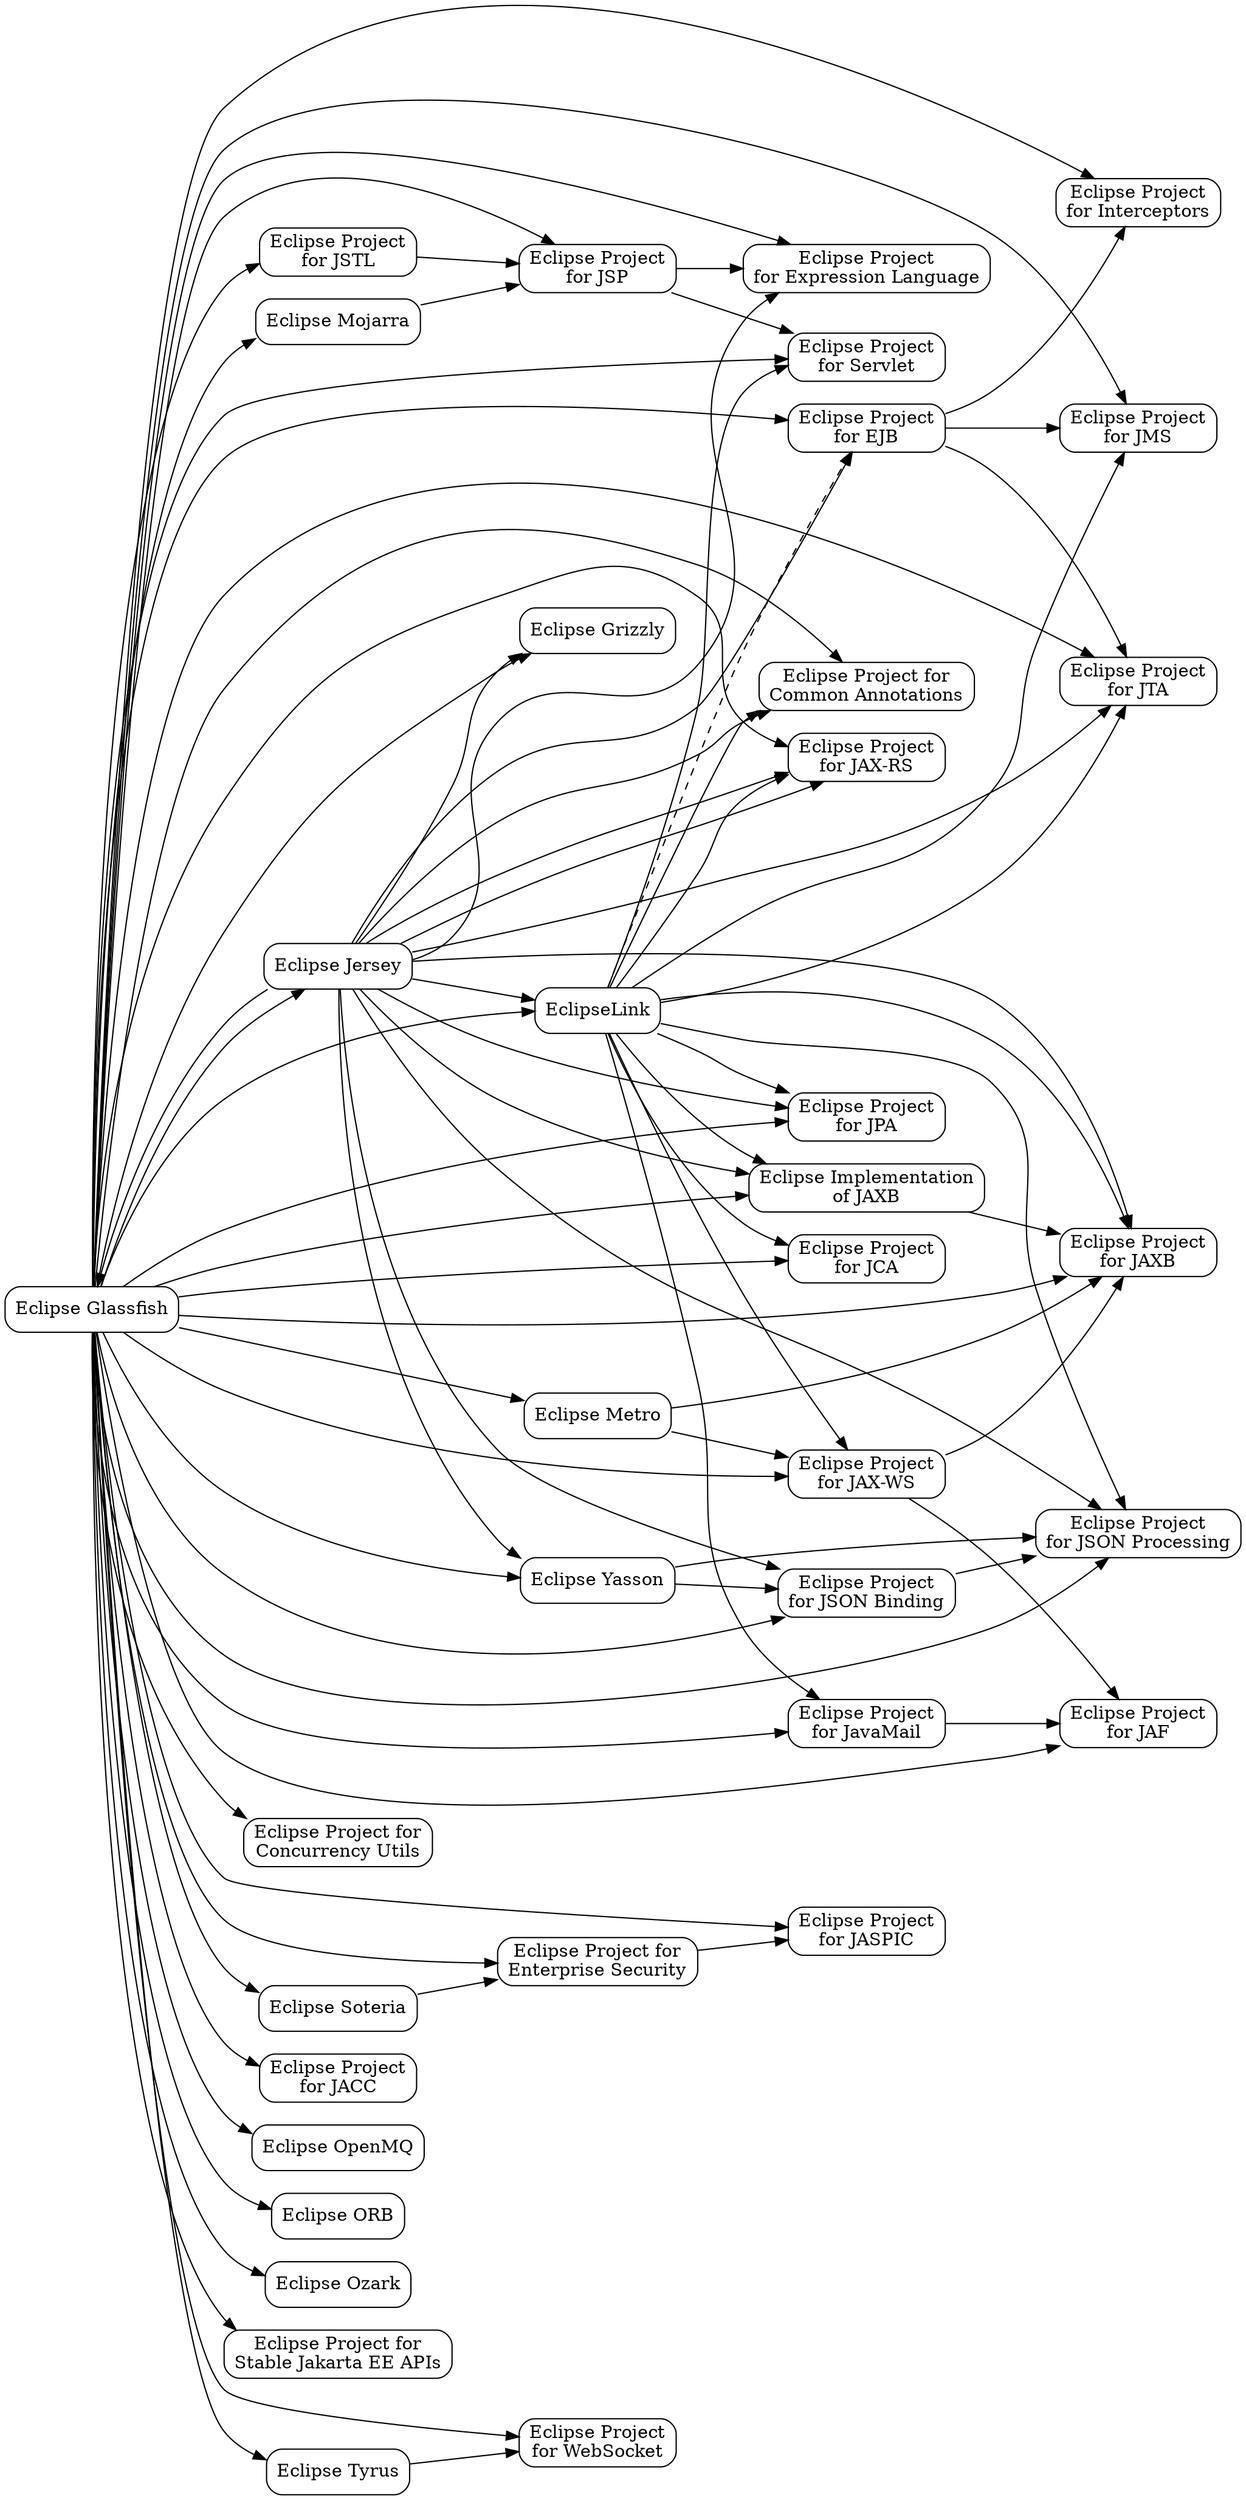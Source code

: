 /********************************************************************************
 * Copyright (c) 2018 Contributors to the Eclipse Foundation
 * 
 * See the NOTICE file(s) distributed with this work for additional
 * information regarding copyright ownership.
 * 
 * This program and the accompanying materials are made available under the
 * terms of the Eclipse Distribution License v. 1.0 which is available at
 * http://www.eclipse.org/org/documents/edl-v10.php.
 * 
 * SPDX-License-Identifier: BSD-3-Clause
 ********************************************************************************/

// This file defines a graph of the relationship between the
// EE4J Projects that make up Jakarta EE.
//
// Render using Graphviz.
// e.g. 
// > dot dependencies.dot -Tsvg > dependencies.svg
//

digraph G {
	rankdir=LR;
	rank=same;

	// Eclipse project nodes
	// Projects that provide definitions or implementations of the
	// specifications go here. All nodes that represent
	// projects are prefixed with "project_"
	
	node[ shape=box, style="rounded" ]
	project_glassfish[ label="Eclipse Glassfish", URL="https://projects.eclipse.org/projects/ee4j.glassfish" ];
	project_ca[ label="Eclipse Project for\nCommon Annotations", URL="https://projects.eclipse.org/projects/ee4j.ca" ];
	project_cu[ label="Eclipse Project for\nConcurrency Utils", URL="https://projects.eclipse.org/projects/ee4j.cu" ];
	project_eclipselink[ label="EclipseLink", URL="https://projects.eclipse.org/projects/ee4j.eclipselink" ];
	project_ejb[ label="Eclipse Project\nfor EJB", URL="https://projects.eclipse.org/proposals/eclipse-project-ejb" ];
	project_el[ label="Eclipse Project\nfor Expression Language", URL="https://projects.eclipse.org/projects/ee4j.el" ];
	project_es[ label="Eclipse Project for\nEnterprise Security", URL="https://projects.eclipse.org/projects/ee4j.es/" ];
	project_grizzly[ label="Eclipse Grizzly", URL="https://projects.eclipse.org/projects/ee4j.grizzly" ];
	project_interceptors[ label="Eclipse Project\nfor Interceptors", URL="https://projects.eclipse.org/proposals/eclipse-project-interceptors" ];
	project_jacc[label="Eclipse Project\nfor JACC", URL="https://projects.eclipse.org/projects/ee4j.jacc" ];
	project_jaf[ label="Eclipse Project\nfor JAF", URL="https://projects.eclipse.org/proposals/eclipse-project-jaf" ];
	project_javamail[ label="Eclipse Project\nfor JavaMail", URL="https://projects.eclipse.org/projects/ee4j.javamail" ];
	project_jaspic[label="Eclipse Project\nfor JASPIC", URL="https://projects.eclipse.org/projects/ee4j.jaspic" ]; 
	project_jaxb[ label="Eclipse Project\nfor JAXB", URL="https://projects.eclipse.org/proposals/eclipse-project-jaxb" ];
	project_jaxb_impl[ label="Eclipse Implementation\nof JAXB", URL="https://projects.eclipse.org/proposals/eclipse-implementation-jaxb" ];
	project_jaxrs[ label="Eclipse Project\nfor JAX-RS", URL="https://projects.eclipse.org/projects/ee4j.jaxrs" ];
	project_jaxws[ label="Eclipse Project\nfor JAX-WS", URL="https://projects.eclipse.org/proposals/eclipse-project-jax-ws" ];
	project_jca[ label="Eclipse Project\nfor JCA", URL="https://projects.eclipse.org/proposals/eclipse-project-jca" ];
	project_jersey[ label="Eclipse Jersey", URL="https://projects.eclipse.org/projects/ee4j.jersey" ];
	project_jms[ label="Eclipse Project\nfor JMS", URL="https://projects.eclipse.org/projects/ee4j.jms" ];
	project_jpa[ label="Eclipse Project\nfor JPA", URL="https://projects.eclipse.org/projects/ee4j.jpa" ]
	project_jsonp[ label="Eclipse Project\nfor JSON Processing", URL="https://projects.eclipse.org/projects/ee4j.jsonp" ];
	project_jsonb[ label="Eclipse Project\nfor JSON Binding", URL="https://projects.eclipse.org/projects/ee4j.jsonb" ];
	project_yasson[ label="Eclipse Yasson", URL="https://projects.eclipse.org/projects/ee4j.yasson" ];
	project_jsp[ label="Eclipse Project\nfor JSP", URL="https://projects.eclipse.org/projects/ee4j.jsp" ];
	project_jstl[ label="Eclipse Project\nfor JSTL", URL="https://projects.eclipse.org/projects/ee4j.jstl"  ];
	project_jta[ label="Eclipse Project\nfor JTA", URL="https://projects.eclipse.org/projects/ee4j.jta" ];
	project_metro[ label="Eclipse Metro", URL="https://projects.eclipse.org/proposals/eclipse-metro" ];
	project_mojarra[ label="Eclipse Mojarra", URL="https://projects.eclipse.org/projects/ee4j.mojarra" ];
	project_openmq[ label="Eclipse OpenMQ", URL="https://projects.eclipse.org/projects/ee4j.openmq" ];
	project_orb[ label="Eclipse ORB" ];
	project_ozark[ label="Eclipse Ozark" ];	
	project_soteria[ label="Eclipse Soteria", URL="https://projects.eclipse.org/projects/ee4j.soteria" ];
	project_stable[ label="Eclipse Project for\nStable Jakarta EE APIs", URL="https://projects.eclipse.org/projects/ee4j.jakartaee-stable" ];
	project_servlet[ label="Eclipse Project\nfor Servlet", URL="https://projects.eclipse.org/projects/ee4j.servlet" ];
	project_tyrus[ label="Eclipse Tyrus", URL="https://projects.eclipse.org/projects/ee4j.tyrus" ];
	project_websocket[ label="Eclipse Project\nfor WebSocket", URL="https://projects.eclipse.org/projects/ee4j.websocket" ];

	// Compile time sependencies between projects.
	// e.g. EJB requires Interceptors, JTA, ...
	edge[ style="solid" ];

	project_mojarra -> project_jsp;
	project_jstl -> project_jsp;
	project_jsp -> project_servlet;
	project_jsp -> project_el;
	project_javamail -> project_jaf;
	project_jaxb_impl -> project_jaxb;
	project_jaxws -> project_jaf;
	project_jaxws -> project_jaxb;
	project_metro -> project_jaxws;
	project_metro -> project_jaxb;
	project_es -> project_jaspic;
	project_jsonb -> project_jsonp;
	project_yasson -> project_jsonb;
	project_yasson -> project_jsonp;
	project_tyrus -> project_websocket;
	project_jersey -> project_jaxrs;
	project_soteria -> project_es;

	// GlassFish
	project_glassfish -> project_ca;
	project_glassfish -> project_cu;
	project_glassfish -> project_eclipselink;
	project_glassfish -> project_ejb;
	project_glassfish -> project_el;
	project_glassfish -> project_es;
	project_glassfish -> project_grizzly;
	project_glassfish -> project_interceptors;
	project_glassfish -> project_jacc;
	project_glassfish -> project_jaf;
	project_glassfish -> project_javamail;
	project_glassfish -> project_jaspic;
	project_glassfish -> project_jaxb;
	project_glassfish -> project_jaxb_impl;
	project_glassfish -> project_jaxrs;
	project_glassfish -> project_jaxws;
	project_glassfish -> project_jca;
	project_glassfish -> project_jersey;
	project_glassfish -> project_jms;
	project_glassfish -> project_jpa;
	project_glassfish -> project_jsonp;
	project_glassfish -> project_jsonb;
	project_glassfish -> project_yasson;
	project_glassfish -> project_jsp;
	project_glassfish -> project_jstl;
	project_glassfish -> project_jta;
	project_glassfish -> project_metro;
	project_glassfish -> project_mojarra;
	project_glassfish -> project_openmq;
	project_glassfish -> project_orb;
	project_glassfish -> project_ozark;
	project_glassfish -> project_soteria;
	project_glassfish -> project_stable;
	project_glassfish -> project_servlet;
	project_glassfish -> project_tyrus;
	project_glassfish -> project_websocket;	
	
	// EJB
	project_ejb -> project_interceptors;
	project_ejb -> project_jta;
	project_ejb -> project_jms;
	
	// EclipseLink
	project_eclipselink -> project_jpa;
	project_eclipselink -> project_jaxrs;
	project_eclipselink -> project_jaxws;
	project_eclipselink -> project_ca;
	project_eclipselink -> project_jaxb;
	project_eclipselink -> project_jaxb_impl;
	project_eclipselink -> project_jsonp;
	project_eclipselink -> project_jta;
	project_eclipselink -> project_servlet;
	project_eclipselink -> project_jca;
	project_eclipselink -> project_jms;
	project_eclipselink -> project_javamail;

	// Jersey
	project_jersey -> project_jaxrs;
	project_jersey -> project_ca;
	project_jersey -> project_jta;
	project_jersey -> project_glassfish; // CYCLIC DEPENDENCY!!! hk2*, org.glassfish.main.ejb.ejb-container, org.glassfish.main.common.container-common, org.glassfish.web.javax.el
	project_jersey -> project_grizzly;
	project_jersey -> project_jaxb;
	project_jersey -> project_jaxb_impl;
	project_jersey -> project_eclipselink; // Moxy
	project_jersey -> project_jpa;
	project_jersey -> project_ejb;
	project_jersey -> project_el;
	project_jersey -> project_jsonp;
	project_jersey -> project_jsonb;
	project_jersey -> project_yasson;

	// Tests dependencies
	edge[ style="dashed" ];
	project_eclipselink -> project_ejb;				
}